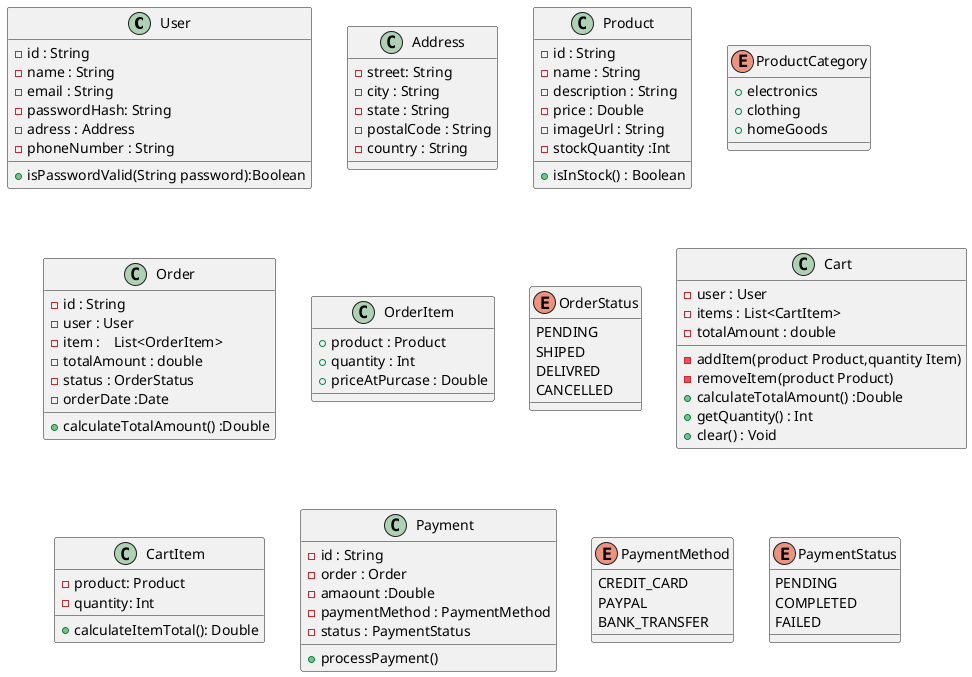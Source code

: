 @startuml urbanstore
' ----------
' Model
' ----------
' ----------
' ユーザー関連クラス
' ----------
' ----------
' ユーザークラス
' ----------
class User {
    ' ユーザーID
    - id : String
    ' ユーザー名
    - name : String
    ' メールアドレス
    - email : String
    ' ハッシュ化されたメールアドレス
    - passwordHash: String
    ' ユーザーの住所情報
    - adress : Address
    ' 電話番号
    - phoneNumber : String
    ' パスワードのベリデータション
    + isPasswordValid(String password):Boolean
}
' ----------
' アドレスクラス
' ----------
class Address {
    ' 通り名
    - street: String
    ' 市区町村名
    - city : String
    ' 都道府県
    - state : String
    ' 郵便番号
    - postalCode : String
    ' 国
    - country : String
}
' ----------
' 商品関連クラス
' ----------
' ----------
' Product
' ----------
class Product {
    ' 商品ID
    - id : String
    ' 商品名
    - name : String
    ' 商品の説明
    - description : String
    ' 商品の価格
    - price : Double
    ' 商品画像のURL
    - imageUrl : String
    ' 商品カテゴリ
    - stockQuantity :Int
    ' 在庫チェック
    + isInStock() : Boolean
}
' ----------
' 商品カテゴリ Enum
' ----------
enum ProductCategory {
    ' 電化製品
    + electronics
    ' 服
    + clothing
    ' 家庭用品
    + homeGoods
}
' ----------
' 注文関連クラス
' ----------
' ----------
' 注文に関する情報クラス
' ----------
class Order {
    ' 注文ID
    - id : String
    ' 注文を行ったユーザー
    - user : User
    ' 注文商品リスト
    - item :　List<OrderItem>
    ' 注文の総額
    - totalAmount : double
    ' 注文ステータス
    - status : OrderStatus
    ' 注文日
    - orderDate :Date
    ' 総額計算メソッド
    + calculateTotalAmount() :Double
}
' ----------
' 注文内の各商品を表すクラス
' ----------
class OrderItem{
    ' 注文した商品
    + product : Product
    ' 注文数量
    + quantity : Int
    ' 購入時の価格
    + priceAtPurcase : Double
}
' ----------
' 注文の状態を表すEnum
' ----------
enum OrderStatus {
    ' 処理中
    PENDING
    ' 発送済み
    SHIPED
    ' 配送済み
    DELIVRED
    ' キャンセル済み
    CANCELLED
}
' ----------
' カード関連クラス
' ----------
' ----------
' カード情報を表すクラス
' ----------
class Cart {
    ' カードの所有者
    - user : User
    ' カート内の商品リスト
    - items : List<CartItem>
    ' カード内の商品総額
    - totalAmount : double
    ' 商品をカードに追加する
    - addItem(product Product,quantity Item)
    ' カードから商品を削除する
    - removeItem(product Product)
    ' カート内の総額を計算する
    + calculateTotalAmount() :Double
    ' 商品がカートに存在しない場合は0を返す
    + getQuantity() : Int
    ' カートのアイテムをクリア
    + clear() : Void

}
' ----------
' カート内の各商品を表すクラス。
' ----------
class CartItem {
    ' カートに入れた商品
    - product: Product
    ' 数量
    - quantity: Int
    ' 商品ごとの総額を計算する
    + calculateItemTotal(): Double
}
' ----------
' その他クラス
' ----------
class Payment {
    ' 支払いID
    - id : String
    ' 対象の注文
    - order : Order
    ' 支払い金額
    - amaount :Double
    ' 支払い方法
    - paymentMethod : PaymentMethod
    ' 支払いステータス
    - status : PaymentStatus
    ' 支払い処理を行う
    + processPayment()
}
' ----------
' 注文詳細表示画面
' ----------
enum PaymentMethod {
    ' クレジットカード
    CREDIT_CARD
    ' Paypal
    PAYPAL
    ' 銀行振込
    BANK_TRANSFER

}
' ----------
' 注文詳細表示画面
' ----------
enum PaymentStatus {
    ' 支払い待ち
    PENDING
    ' 支払い完了
    COMPLETED
    ' 支払い失敗
    FAILED

}

@enduml